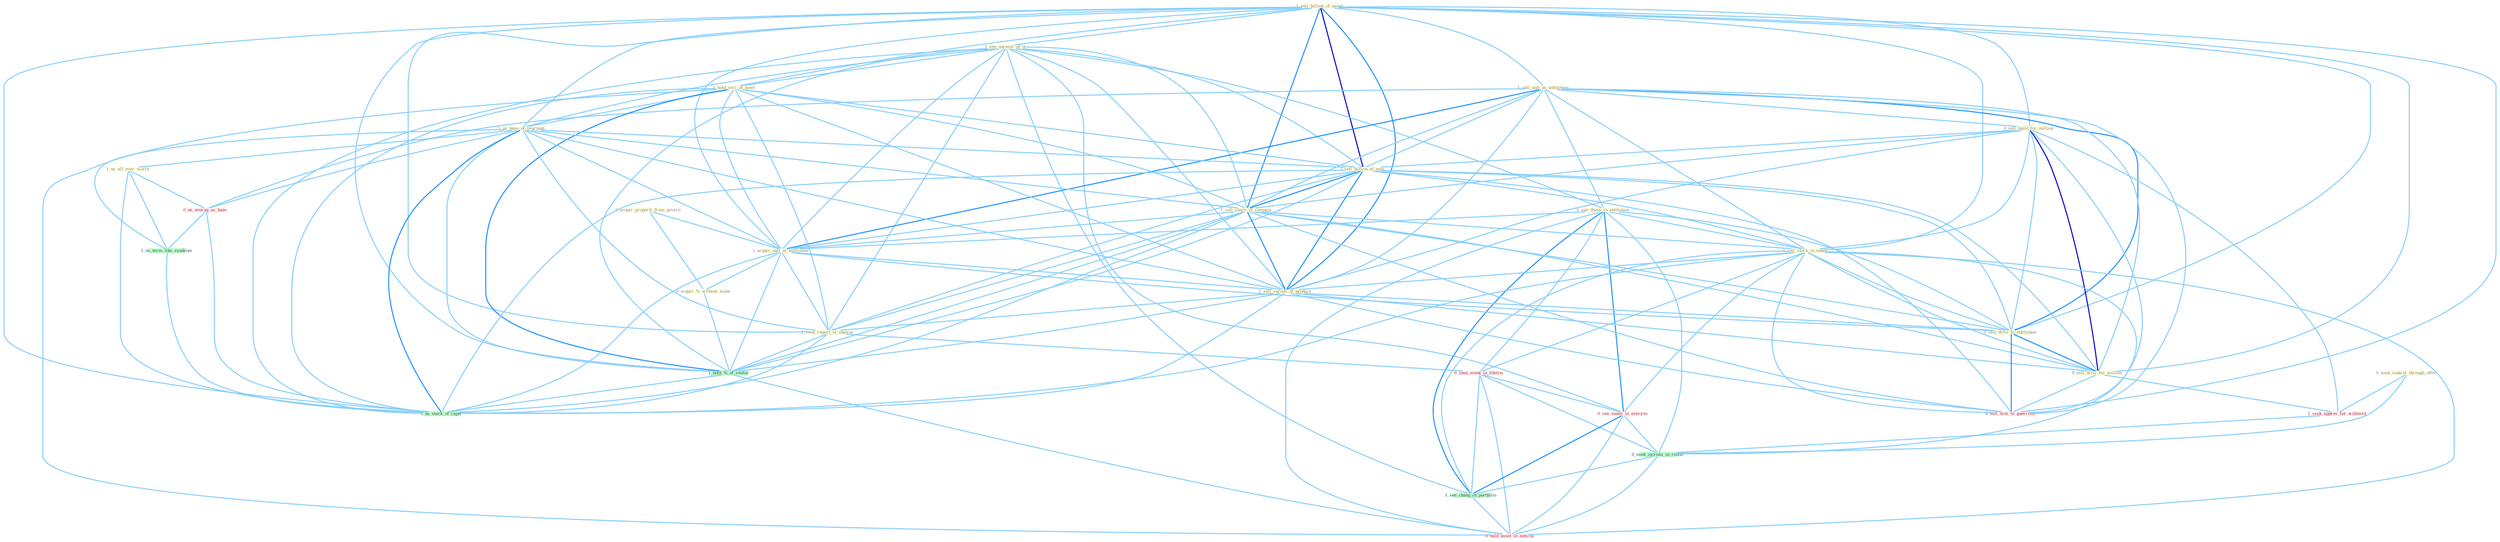 Graph G{ 
    node
    [shape=polygon,style=filled,width=.5,height=.06,color="#BDFCC9",fixedsize=true,fontsize=4,
    fontcolor="#2f4f4f"];
    {node
    [color="#ffffe0", fontcolor="#8b7d6b"] "1_sell_billion_of_asset " "1_see_unravel_of_it " "1_sell_unit_as_entitynam " "0_see_these_in_entitynam " "1_hold_seri_of_meet " "1_us_base_of_yearnum " "0_acquir_properti_from_govern " "0_sell_build_for_million " "1_sell_billion_of_note " "1_sell_share_of_compani " "1_acquir_unit_of_entitynam " "0_acquir_%_without_make " "1_sell_stock_in_index " "1_sell_varieti_of_product " "0_sell_divis_to_entitynam " "0_seek_control_through_offer " "1_seen_report_of_unawar " "0_sell_divis_for_million " "1_us_all_over_world "}
{node [color="#fff0f5", fontcolor="#b22222"] "0_seen_event_in_lifetim " "0_us_averag_as_base " "1_seek_approv_for_withhold " "0_see_vaniti_in_everyon " "0_sell_arm_to_guerrilla " "0_hold_asset_in_anticip "}
edge [color="#B0E2FF"];

	"1_sell_billion_of_asset " -- "1_see_unravel_of_it " [w="1", color="#87cefa" ];
	"1_sell_billion_of_asset " -- "1_sell_unit_as_entitynam " [w="1", color="#87cefa" ];
	"1_sell_billion_of_asset " -- "1_hold_seri_of_meet " [w="1", color="#87cefa" ];
	"1_sell_billion_of_asset " -- "1_us_base_of_yearnum " [w="1", color="#87cefa" ];
	"1_sell_billion_of_asset " -- "0_sell_build_for_million " [w="1", color="#87cefa" ];
	"1_sell_billion_of_asset " -- "1_sell_billion_of_note " [w="3", color="#0000cd" , len=0.6];
	"1_sell_billion_of_asset " -- "1_sell_share_of_compani " [w="2", color="#1e90ff" , len=0.8];
	"1_sell_billion_of_asset " -- "1_acquir_unit_of_entitynam " [w="1", color="#87cefa" ];
	"1_sell_billion_of_asset " -- "1_sell_stock_in_index " [w="1", color="#87cefa" ];
	"1_sell_billion_of_asset " -- "1_sell_varieti_of_product " [w="2", color="#1e90ff" , len=0.8];
	"1_sell_billion_of_asset " -- "0_sell_divis_to_entitynam " [w="1", color="#87cefa" ];
	"1_sell_billion_of_asset " -- "1_seen_report_of_unawar " [w="1", color="#87cefa" ];
	"1_sell_billion_of_asset " -- "0_sell_divis_for_million " [w="1", color="#87cefa" ];
	"1_sell_billion_of_asset " -- "1_hold_%_of_ventur " [w="1", color="#87cefa" ];
	"1_sell_billion_of_asset " -- "0_sell_arm_to_guerrilla " [w="1", color="#87cefa" ];
	"1_sell_billion_of_asset " -- "1_us_stock_of_capit " [w="1", color="#87cefa" ];
	"1_see_unravel_of_it " -- "0_see_these_in_entitynam " [w="1", color="#87cefa" ];
	"1_see_unravel_of_it " -- "1_hold_seri_of_meet " [w="1", color="#87cefa" ];
	"1_see_unravel_of_it " -- "1_us_base_of_yearnum " [w="1", color="#87cefa" ];
	"1_see_unravel_of_it " -- "1_sell_billion_of_note " [w="1", color="#87cefa" ];
	"1_see_unravel_of_it " -- "1_sell_share_of_compani " [w="1", color="#87cefa" ];
	"1_see_unravel_of_it " -- "1_acquir_unit_of_entitynam " [w="1", color="#87cefa" ];
	"1_see_unravel_of_it " -- "1_sell_varieti_of_product " [w="1", color="#87cefa" ];
	"1_see_unravel_of_it " -- "1_seen_report_of_unawar " [w="1", color="#87cefa" ];
	"1_see_unravel_of_it " -- "1_hold_%_of_ventur " [w="1", color="#87cefa" ];
	"1_see_unravel_of_it " -- "0_see_vaniti_in_everyon " [w="1", color="#87cefa" ];
	"1_see_unravel_of_it " -- "1_us_stock_of_capit " [w="1", color="#87cefa" ];
	"1_see_unravel_of_it " -- "1_see_chang_in_portfolio " [w="1", color="#87cefa" ];
	"1_sell_unit_as_entitynam " -- "0_see_these_in_entitynam " [w="1", color="#87cefa" ];
	"1_sell_unit_as_entitynam " -- "0_sell_build_for_million " [w="1", color="#87cefa" ];
	"1_sell_unit_as_entitynam " -- "1_sell_billion_of_note " [w="1", color="#87cefa" ];
	"1_sell_unit_as_entitynam " -- "1_sell_share_of_compani " [w="1", color="#87cefa" ];
	"1_sell_unit_as_entitynam " -- "1_acquir_unit_of_entitynam " [w="2", color="#1e90ff" , len=0.8];
	"1_sell_unit_as_entitynam " -- "1_sell_stock_in_index " [w="1", color="#87cefa" ];
	"1_sell_unit_as_entitynam " -- "1_sell_varieti_of_product " [w="1", color="#87cefa" ];
	"1_sell_unit_as_entitynam " -- "0_sell_divis_to_entitynam " [w="2", color="#1e90ff" , len=0.8];
	"1_sell_unit_as_entitynam " -- "0_sell_divis_for_million " [w="1", color="#87cefa" ];
	"1_sell_unit_as_entitynam " -- "0_us_averag_as_base " [w="1", color="#87cefa" ];
	"1_sell_unit_as_entitynam " -- "0_sell_arm_to_guerrilla " [w="1", color="#87cefa" ];
	"0_see_these_in_entitynam " -- "1_acquir_unit_of_entitynam " [w="1", color="#87cefa" ];
	"0_see_these_in_entitynam " -- "1_sell_stock_in_index " [w="1", color="#87cefa" ];
	"0_see_these_in_entitynam " -- "0_sell_divis_to_entitynam " [w="1", color="#87cefa" ];
	"0_see_these_in_entitynam " -- "0_seen_event_in_lifetim " [w="1", color="#87cefa" ];
	"0_see_these_in_entitynam " -- "0_see_vaniti_in_everyon " [w="2", color="#1e90ff" , len=0.8];
	"0_see_these_in_entitynam " -- "0_seek_increas_in_round " [w="1", color="#87cefa" ];
	"0_see_these_in_entitynam " -- "1_see_chang_in_portfolio " [w="2", color="#1e90ff" , len=0.8];
	"0_see_these_in_entitynam " -- "0_hold_asset_in_anticip " [w="1", color="#87cefa" ];
	"1_hold_seri_of_meet " -- "1_us_base_of_yearnum " [w="1", color="#87cefa" ];
	"1_hold_seri_of_meet " -- "1_sell_billion_of_note " [w="1", color="#87cefa" ];
	"1_hold_seri_of_meet " -- "1_sell_share_of_compani " [w="1", color="#87cefa" ];
	"1_hold_seri_of_meet " -- "1_acquir_unit_of_entitynam " [w="1", color="#87cefa" ];
	"1_hold_seri_of_meet " -- "1_sell_varieti_of_product " [w="1", color="#87cefa" ];
	"1_hold_seri_of_meet " -- "1_seen_report_of_unawar " [w="1", color="#87cefa" ];
	"1_hold_seri_of_meet " -- "1_hold_%_of_ventur " [w="2", color="#1e90ff" , len=0.8];
	"1_hold_seri_of_meet " -- "1_us_stock_of_capit " [w="1", color="#87cefa" ];
	"1_hold_seri_of_meet " -- "0_hold_asset_in_anticip " [w="1", color="#87cefa" ];
	"1_us_base_of_yearnum " -- "1_sell_billion_of_note " [w="1", color="#87cefa" ];
	"1_us_base_of_yearnum " -- "1_sell_share_of_compani " [w="1", color="#87cefa" ];
	"1_us_base_of_yearnum " -- "1_acquir_unit_of_entitynam " [w="1", color="#87cefa" ];
	"1_us_base_of_yearnum " -- "1_sell_varieti_of_product " [w="1", color="#87cefa" ];
	"1_us_base_of_yearnum " -- "1_seen_report_of_unawar " [w="1", color="#87cefa" ];
	"1_us_base_of_yearnum " -- "1_us_all_over_world " [w="1", color="#87cefa" ];
	"1_us_base_of_yearnum " -- "0_us_averag_as_base " [w="1", color="#87cefa" ];
	"1_us_base_of_yearnum " -- "1_us_term_like_syndrom " [w="1", color="#87cefa" ];
	"1_us_base_of_yearnum " -- "1_hold_%_of_ventur " [w="1", color="#87cefa" ];
	"1_us_base_of_yearnum " -- "1_us_stock_of_capit " [w="2", color="#1e90ff" , len=0.8];
	"0_acquir_properti_from_govern " -- "1_acquir_unit_of_entitynam " [w="1", color="#87cefa" ];
	"0_acquir_properti_from_govern " -- "0_acquir_%_without_make " [w="1", color="#87cefa" ];
	"0_sell_build_for_million " -- "1_sell_billion_of_note " [w="1", color="#87cefa" ];
	"0_sell_build_for_million " -- "1_sell_share_of_compani " [w="1", color="#87cefa" ];
	"0_sell_build_for_million " -- "1_sell_stock_in_index " [w="1", color="#87cefa" ];
	"0_sell_build_for_million " -- "1_sell_varieti_of_product " [w="1", color="#87cefa" ];
	"0_sell_build_for_million " -- "0_sell_divis_to_entitynam " [w="1", color="#87cefa" ];
	"0_sell_build_for_million " -- "0_sell_divis_for_million " [w="3", color="#0000cd" , len=0.6];
	"0_sell_build_for_million " -- "1_seek_approv_for_withhold " [w="1", color="#87cefa" ];
	"0_sell_build_for_million " -- "0_sell_arm_to_guerrilla " [w="1", color="#87cefa" ];
	"1_sell_billion_of_note " -- "1_sell_share_of_compani " [w="2", color="#1e90ff" , len=0.8];
	"1_sell_billion_of_note " -- "1_acquir_unit_of_entitynam " [w="1", color="#87cefa" ];
	"1_sell_billion_of_note " -- "1_sell_stock_in_index " [w="1", color="#87cefa" ];
	"1_sell_billion_of_note " -- "1_sell_varieti_of_product " [w="2", color="#1e90ff" , len=0.8];
	"1_sell_billion_of_note " -- "0_sell_divis_to_entitynam " [w="1", color="#87cefa" ];
	"1_sell_billion_of_note " -- "1_seen_report_of_unawar " [w="1", color="#87cefa" ];
	"1_sell_billion_of_note " -- "0_sell_divis_for_million " [w="1", color="#87cefa" ];
	"1_sell_billion_of_note " -- "1_hold_%_of_ventur " [w="1", color="#87cefa" ];
	"1_sell_billion_of_note " -- "0_sell_arm_to_guerrilla " [w="1", color="#87cefa" ];
	"1_sell_billion_of_note " -- "1_us_stock_of_capit " [w="1", color="#87cefa" ];
	"1_sell_share_of_compani " -- "1_acquir_unit_of_entitynam " [w="1", color="#87cefa" ];
	"1_sell_share_of_compani " -- "1_sell_stock_in_index " [w="1", color="#87cefa" ];
	"1_sell_share_of_compani " -- "1_sell_varieti_of_product " [w="2", color="#1e90ff" , len=0.8];
	"1_sell_share_of_compani " -- "0_sell_divis_to_entitynam " [w="1", color="#87cefa" ];
	"1_sell_share_of_compani " -- "1_seen_report_of_unawar " [w="1", color="#87cefa" ];
	"1_sell_share_of_compani " -- "0_sell_divis_for_million " [w="1", color="#87cefa" ];
	"1_sell_share_of_compani " -- "1_hold_%_of_ventur " [w="1", color="#87cefa" ];
	"1_sell_share_of_compani " -- "0_sell_arm_to_guerrilla " [w="1", color="#87cefa" ];
	"1_sell_share_of_compani " -- "1_us_stock_of_capit " [w="1", color="#87cefa" ];
	"1_acquir_unit_of_entitynam " -- "0_acquir_%_without_make " [w="1", color="#87cefa" ];
	"1_acquir_unit_of_entitynam " -- "1_sell_varieti_of_product " [w="1", color="#87cefa" ];
	"1_acquir_unit_of_entitynam " -- "0_sell_divis_to_entitynam " [w="1", color="#87cefa" ];
	"1_acquir_unit_of_entitynam " -- "1_seen_report_of_unawar " [w="1", color="#87cefa" ];
	"1_acquir_unit_of_entitynam " -- "1_hold_%_of_ventur " [w="1", color="#87cefa" ];
	"1_acquir_unit_of_entitynam " -- "1_us_stock_of_capit " [w="1", color="#87cefa" ];
	"0_acquir_%_without_make " -- "1_hold_%_of_ventur " [w="1", color="#87cefa" ];
	"1_sell_stock_in_index " -- "1_sell_varieti_of_product " [w="1", color="#87cefa" ];
	"1_sell_stock_in_index " -- "0_sell_divis_to_entitynam " [w="1", color="#87cefa" ];
	"1_sell_stock_in_index " -- "0_sell_divis_for_million " [w="1", color="#87cefa" ];
	"1_sell_stock_in_index " -- "0_seen_event_in_lifetim " [w="1", color="#87cefa" ];
	"1_sell_stock_in_index " -- "0_see_vaniti_in_everyon " [w="1", color="#87cefa" ];
	"1_sell_stock_in_index " -- "0_sell_arm_to_guerrilla " [w="1", color="#87cefa" ];
	"1_sell_stock_in_index " -- "0_seek_increas_in_round " [w="1", color="#87cefa" ];
	"1_sell_stock_in_index " -- "1_us_stock_of_capit " [w="1", color="#87cefa" ];
	"1_sell_stock_in_index " -- "1_see_chang_in_portfolio " [w="1", color="#87cefa" ];
	"1_sell_stock_in_index " -- "0_hold_asset_in_anticip " [w="1", color="#87cefa" ];
	"1_sell_varieti_of_product " -- "0_sell_divis_to_entitynam " [w="1", color="#87cefa" ];
	"1_sell_varieti_of_product " -- "1_seen_report_of_unawar " [w="1", color="#87cefa" ];
	"1_sell_varieti_of_product " -- "0_sell_divis_for_million " [w="1", color="#87cefa" ];
	"1_sell_varieti_of_product " -- "1_hold_%_of_ventur " [w="1", color="#87cefa" ];
	"1_sell_varieti_of_product " -- "0_sell_arm_to_guerrilla " [w="1", color="#87cefa" ];
	"1_sell_varieti_of_product " -- "1_us_stock_of_capit " [w="1", color="#87cefa" ];
	"0_sell_divis_to_entitynam " -- "0_sell_divis_for_million " [w="2", color="#1e90ff" , len=0.8];
	"0_sell_divis_to_entitynam " -- "0_sell_arm_to_guerrilla " [w="2", color="#1e90ff" , len=0.8];
	"0_seek_control_through_offer " -- "1_seek_approv_for_withhold " [w="1", color="#87cefa" ];
	"0_seek_control_through_offer " -- "0_seek_increas_in_round " [w="1", color="#87cefa" ];
	"1_seen_report_of_unawar " -- "0_seen_event_in_lifetim " [w="1", color="#87cefa" ];
	"1_seen_report_of_unawar " -- "1_hold_%_of_ventur " [w="1", color="#87cefa" ];
	"1_seen_report_of_unawar " -- "1_us_stock_of_capit " [w="1", color="#87cefa" ];
	"0_sell_divis_for_million " -- "1_seek_approv_for_withhold " [w="1", color="#87cefa" ];
	"0_sell_divis_for_million " -- "0_sell_arm_to_guerrilla " [w="1", color="#87cefa" ];
	"1_us_all_over_world " -- "0_us_averag_as_base " [w="1", color="#87cefa" ];
	"1_us_all_over_world " -- "1_us_term_like_syndrom " [w="1", color="#87cefa" ];
	"1_us_all_over_world " -- "1_us_stock_of_capit " [w="1", color="#87cefa" ];
	"0_seen_event_in_lifetim " -- "0_see_vaniti_in_everyon " [w="1", color="#87cefa" ];
	"0_seen_event_in_lifetim " -- "0_seek_increas_in_round " [w="1", color="#87cefa" ];
	"0_seen_event_in_lifetim " -- "1_see_chang_in_portfolio " [w="1", color="#87cefa" ];
	"0_seen_event_in_lifetim " -- "0_hold_asset_in_anticip " [w="1", color="#87cefa" ];
	"0_us_averag_as_base " -- "1_us_term_like_syndrom " [w="1", color="#87cefa" ];
	"0_us_averag_as_base " -- "1_us_stock_of_capit " [w="1", color="#87cefa" ];
	"1_us_term_like_syndrom " -- "1_us_stock_of_capit " [w="1", color="#87cefa" ];
	"1_seek_approv_for_withhold " -- "0_seek_increas_in_round " [w="1", color="#87cefa" ];
	"1_hold_%_of_ventur " -- "1_us_stock_of_capit " [w="1", color="#87cefa" ];
	"1_hold_%_of_ventur " -- "0_hold_asset_in_anticip " [w="1", color="#87cefa" ];
	"0_see_vaniti_in_everyon " -- "0_seek_increas_in_round " [w="1", color="#87cefa" ];
	"0_see_vaniti_in_everyon " -- "1_see_chang_in_portfolio " [w="2", color="#1e90ff" , len=0.8];
	"0_see_vaniti_in_everyon " -- "0_hold_asset_in_anticip " [w="1", color="#87cefa" ];
	"0_seek_increas_in_round " -- "1_see_chang_in_portfolio " [w="1", color="#87cefa" ];
	"0_seek_increas_in_round " -- "0_hold_asset_in_anticip " [w="1", color="#87cefa" ];
	"1_see_chang_in_portfolio " -- "0_hold_asset_in_anticip " [w="1", color="#87cefa" ];
}